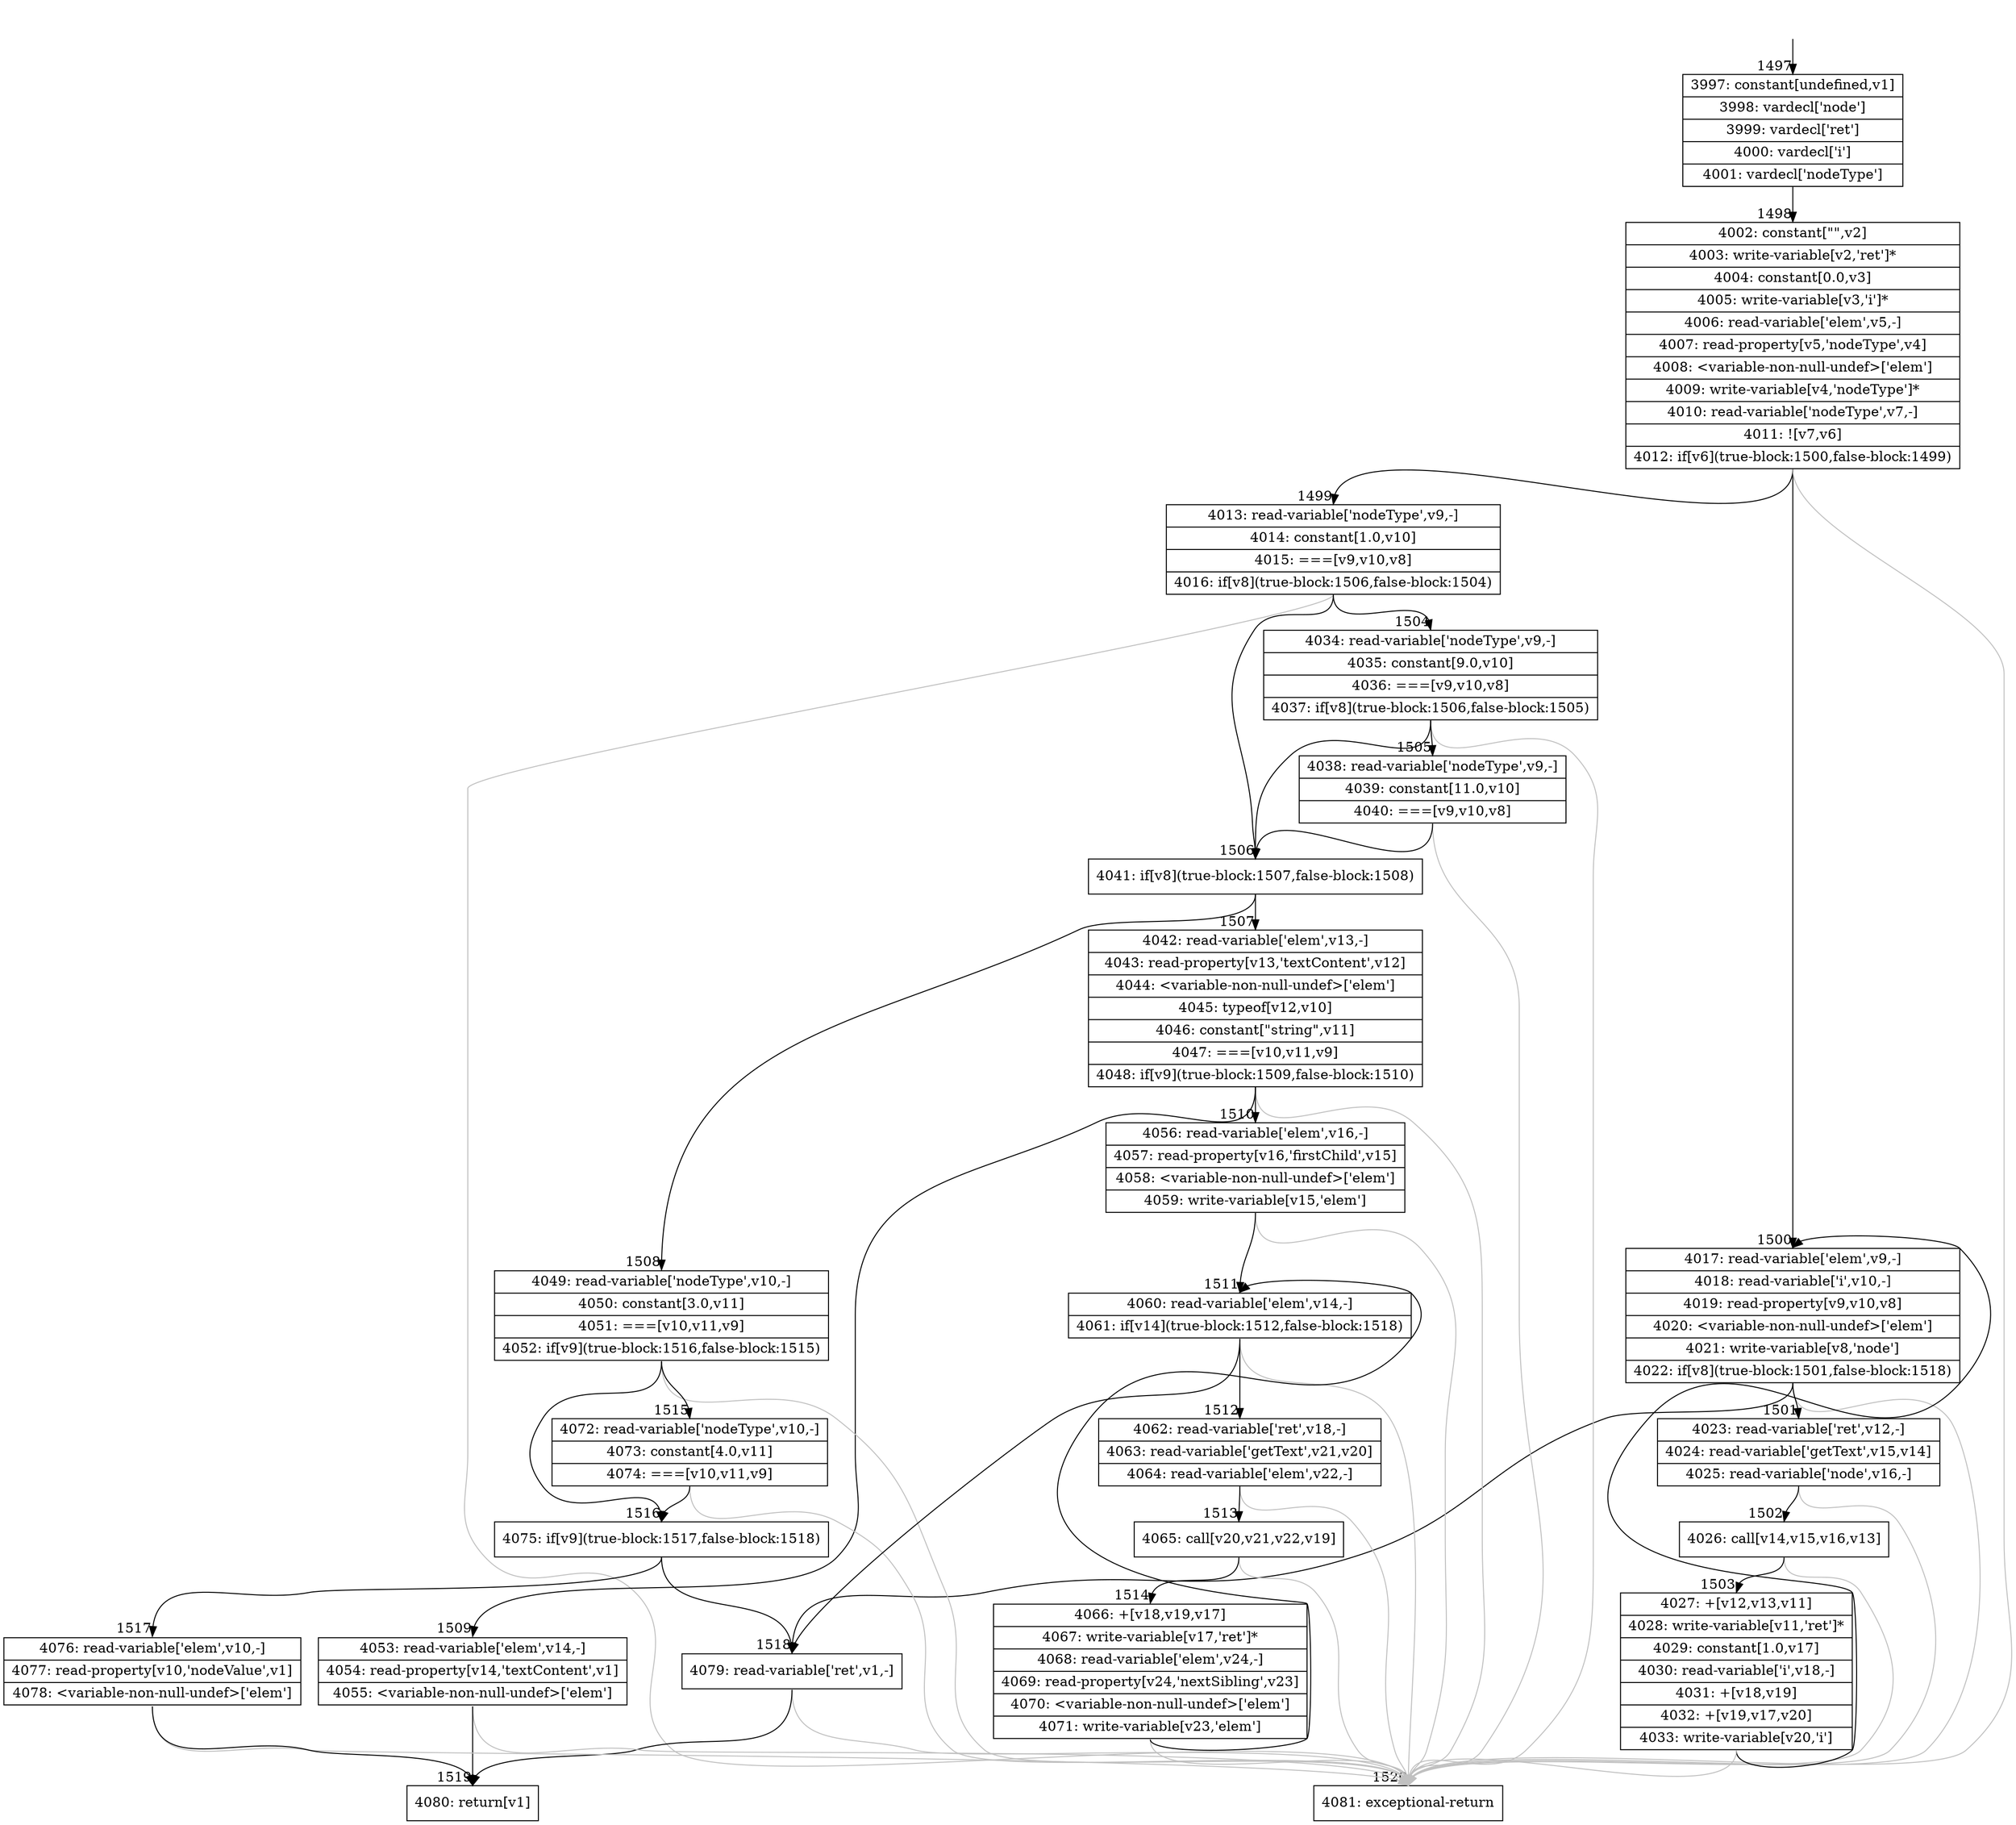 digraph {
rankdir="TD"
BB_entry104[shape=none,label=""];
BB_entry104 -> BB1497 [tailport=s, headport=n, headlabel="    1497"]
BB1497 [shape=record label="{3997: constant[undefined,v1]|3998: vardecl['node']|3999: vardecl['ret']|4000: vardecl['i']|4001: vardecl['nodeType']}" ] 
BB1497 -> BB1498 [tailport=s, headport=n, headlabel="      1498"]
BB1498 [shape=record label="{4002: constant[\"\",v2]|4003: write-variable[v2,'ret']*|4004: constant[0.0,v3]|4005: write-variable[v3,'i']*|4006: read-variable['elem',v5,-]|4007: read-property[v5,'nodeType',v4]|4008: \<variable-non-null-undef\>['elem']|4009: write-variable[v4,'nodeType']*|4010: read-variable['nodeType',v7,-]|4011: ![v7,v6]|4012: if[v6](true-block:1500,false-block:1499)}" ] 
BB1498 -> BB1500 [tailport=s, headport=n, headlabel="      1500"]
BB1498 -> BB1499 [tailport=s, headport=n, headlabel="      1499"]
BB1498 -> BB1520 [tailport=s, headport=n, color=gray, headlabel="      1520"]
BB1499 [shape=record label="{4013: read-variable['nodeType',v9,-]|4014: constant[1.0,v10]|4015: ===[v9,v10,v8]|4016: if[v8](true-block:1506,false-block:1504)}" ] 
BB1499 -> BB1506 [tailport=s, headport=n, headlabel="      1506"]
BB1499 -> BB1504 [tailport=s, headport=n, headlabel="      1504"]
BB1499 -> BB1520 [tailport=s, headport=n, color=gray]
BB1500 [shape=record label="{4017: read-variable['elem',v9,-]|4018: read-variable['i',v10,-]|4019: read-property[v9,v10,v8]|4020: \<variable-non-null-undef\>['elem']|4021: write-variable[v8,'node']|4022: if[v8](true-block:1501,false-block:1518)}" ] 
BB1500 -> BB1501 [tailport=s, headport=n, headlabel="      1501"]
BB1500 -> BB1518 [tailport=s, headport=n, headlabel="      1518"]
BB1500 -> BB1520 [tailport=s, headport=n, color=gray]
BB1501 [shape=record label="{4023: read-variable['ret',v12,-]|4024: read-variable['getText',v15,v14]|4025: read-variable['node',v16,-]}" ] 
BB1501 -> BB1502 [tailport=s, headport=n, headlabel="      1502"]
BB1501 -> BB1520 [tailport=s, headport=n, color=gray]
BB1502 [shape=record label="{4026: call[v14,v15,v16,v13]}" ] 
BB1502 -> BB1503 [tailport=s, headport=n, headlabel="      1503"]
BB1502 -> BB1520 [tailport=s, headport=n, color=gray]
BB1503 [shape=record label="{4027: +[v12,v13,v11]|4028: write-variable[v11,'ret']*|4029: constant[1.0,v17]|4030: read-variable['i',v18,-]|4031: +[v18,v19]|4032: +[v19,v17,v20]|4033: write-variable[v20,'i']}" ] 
BB1503 -> BB1500 [tailport=s, headport=n]
BB1503 -> BB1520 [tailport=s, headport=n, color=gray]
BB1504 [shape=record label="{4034: read-variable['nodeType',v9,-]|4035: constant[9.0,v10]|4036: ===[v9,v10,v8]|4037: if[v8](true-block:1506,false-block:1505)}" ] 
BB1504 -> BB1506 [tailport=s, headport=n]
BB1504 -> BB1505 [tailport=s, headport=n, headlabel="      1505"]
BB1504 -> BB1520 [tailport=s, headport=n, color=gray]
BB1505 [shape=record label="{4038: read-variable['nodeType',v9,-]|4039: constant[11.0,v10]|4040: ===[v9,v10,v8]}" ] 
BB1505 -> BB1506 [tailport=s, headport=n]
BB1505 -> BB1520 [tailport=s, headport=n, color=gray]
BB1506 [shape=record label="{4041: if[v8](true-block:1507,false-block:1508)}" ] 
BB1506 -> BB1507 [tailport=s, headport=n, headlabel="      1507"]
BB1506 -> BB1508 [tailport=s, headport=n, headlabel="      1508"]
BB1507 [shape=record label="{4042: read-variable['elem',v13,-]|4043: read-property[v13,'textContent',v12]|4044: \<variable-non-null-undef\>['elem']|4045: typeof[v12,v10]|4046: constant[\"string\",v11]|4047: ===[v10,v11,v9]|4048: if[v9](true-block:1509,false-block:1510)}" ] 
BB1507 -> BB1509 [tailport=s, headport=n, headlabel="      1509"]
BB1507 -> BB1510 [tailport=s, headport=n, headlabel="      1510"]
BB1507 -> BB1520 [tailport=s, headport=n, color=gray]
BB1508 [shape=record label="{4049: read-variable['nodeType',v10,-]|4050: constant[3.0,v11]|4051: ===[v10,v11,v9]|4052: if[v9](true-block:1516,false-block:1515)}" ] 
BB1508 -> BB1516 [tailport=s, headport=n, headlabel="      1516"]
BB1508 -> BB1515 [tailport=s, headport=n, headlabel="      1515"]
BB1508 -> BB1520 [tailport=s, headport=n, color=gray]
BB1509 [shape=record label="{4053: read-variable['elem',v14,-]|4054: read-property[v14,'textContent',v1]|4055: \<variable-non-null-undef\>['elem']}" ] 
BB1509 -> BB1519 [tailport=s, headport=n, headlabel="      1519"]
BB1509 -> BB1520 [tailport=s, headport=n, color=gray]
BB1510 [shape=record label="{4056: read-variable['elem',v16,-]|4057: read-property[v16,'firstChild',v15]|4058: \<variable-non-null-undef\>['elem']|4059: write-variable[v15,'elem']}" ] 
BB1510 -> BB1511 [tailport=s, headport=n, headlabel="      1511"]
BB1510 -> BB1520 [tailport=s, headport=n, color=gray]
BB1511 [shape=record label="{4060: read-variable['elem',v14,-]|4061: if[v14](true-block:1512,false-block:1518)}" ] 
BB1511 -> BB1512 [tailport=s, headport=n, headlabel="      1512"]
BB1511 -> BB1518 [tailport=s, headport=n]
BB1511 -> BB1520 [tailport=s, headport=n, color=gray]
BB1512 [shape=record label="{4062: read-variable['ret',v18,-]|4063: read-variable['getText',v21,v20]|4064: read-variable['elem',v22,-]}" ] 
BB1512 -> BB1513 [tailport=s, headport=n, headlabel="      1513"]
BB1512 -> BB1520 [tailport=s, headport=n, color=gray]
BB1513 [shape=record label="{4065: call[v20,v21,v22,v19]}" ] 
BB1513 -> BB1514 [tailport=s, headport=n, headlabel="      1514"]
BB1513 -> BB1520 [tailport=s, headport=n, color=gray]
BB1514 [shape=record label="{4066: +[v18,v19,v17]|4067: write-variable[v17,'ret']*|4068: read-variable['elem',v24,-]|4069: read-property[v24,'nextSibling',v23]|4070: \<variable-non-null-undef\>['elem']|4071: write-variable[v23,'elem']}" ] 
BB1514 -> BB1511 [tailport=s, headport=n]
BB1514 -> BB1520 [tailport=s, headport=n, color=gray]
BB1515 [shape=record label="{4072: read-variable['nodeType',v10,-]|4073: constant[4.0,v11]|4074: ===[v10,v11,v9]}" ] 
BB1515 -> BB1516 [tailport=s, headport=n]
BB1515 -> BB1520 [tailport=s, headport=n, color=gray]
BB1516 [shape=record label="{4075: if[v9](true-block:1517,false-block:1518)}" ] 
BB1516 -> BB1517 [tailport=s, headport=n, headlabel="      1517"]
BB1516 -> BB1518 [tailport=s, headport=n]
BB1517 [shape=record label="{4076: read-variable['elem',v10,-]|4077: read-property[v10,'nodeValue',v1]|4078: \<variable-non-null-undef\>['elem']}" ] 
BB1517 -> BB1519 [tailport=s, headport=n]
BB1517 -> BB1520 [tailport=s, headport=n, color=gray]
BB1518 [shape=record label="{4079: read-variable['ret',v1,-]}" ] 
BB1518 -> BB1519 [tailport=s, headport=n]
BB1518 -> BB1520 [tailport=s, headport=n, color=gray]
BB1519 [shape=record label="{4080: return[v1]}" ] 
BB1520 [shape=record label="{4081: exceptional-return}" ] 
}
